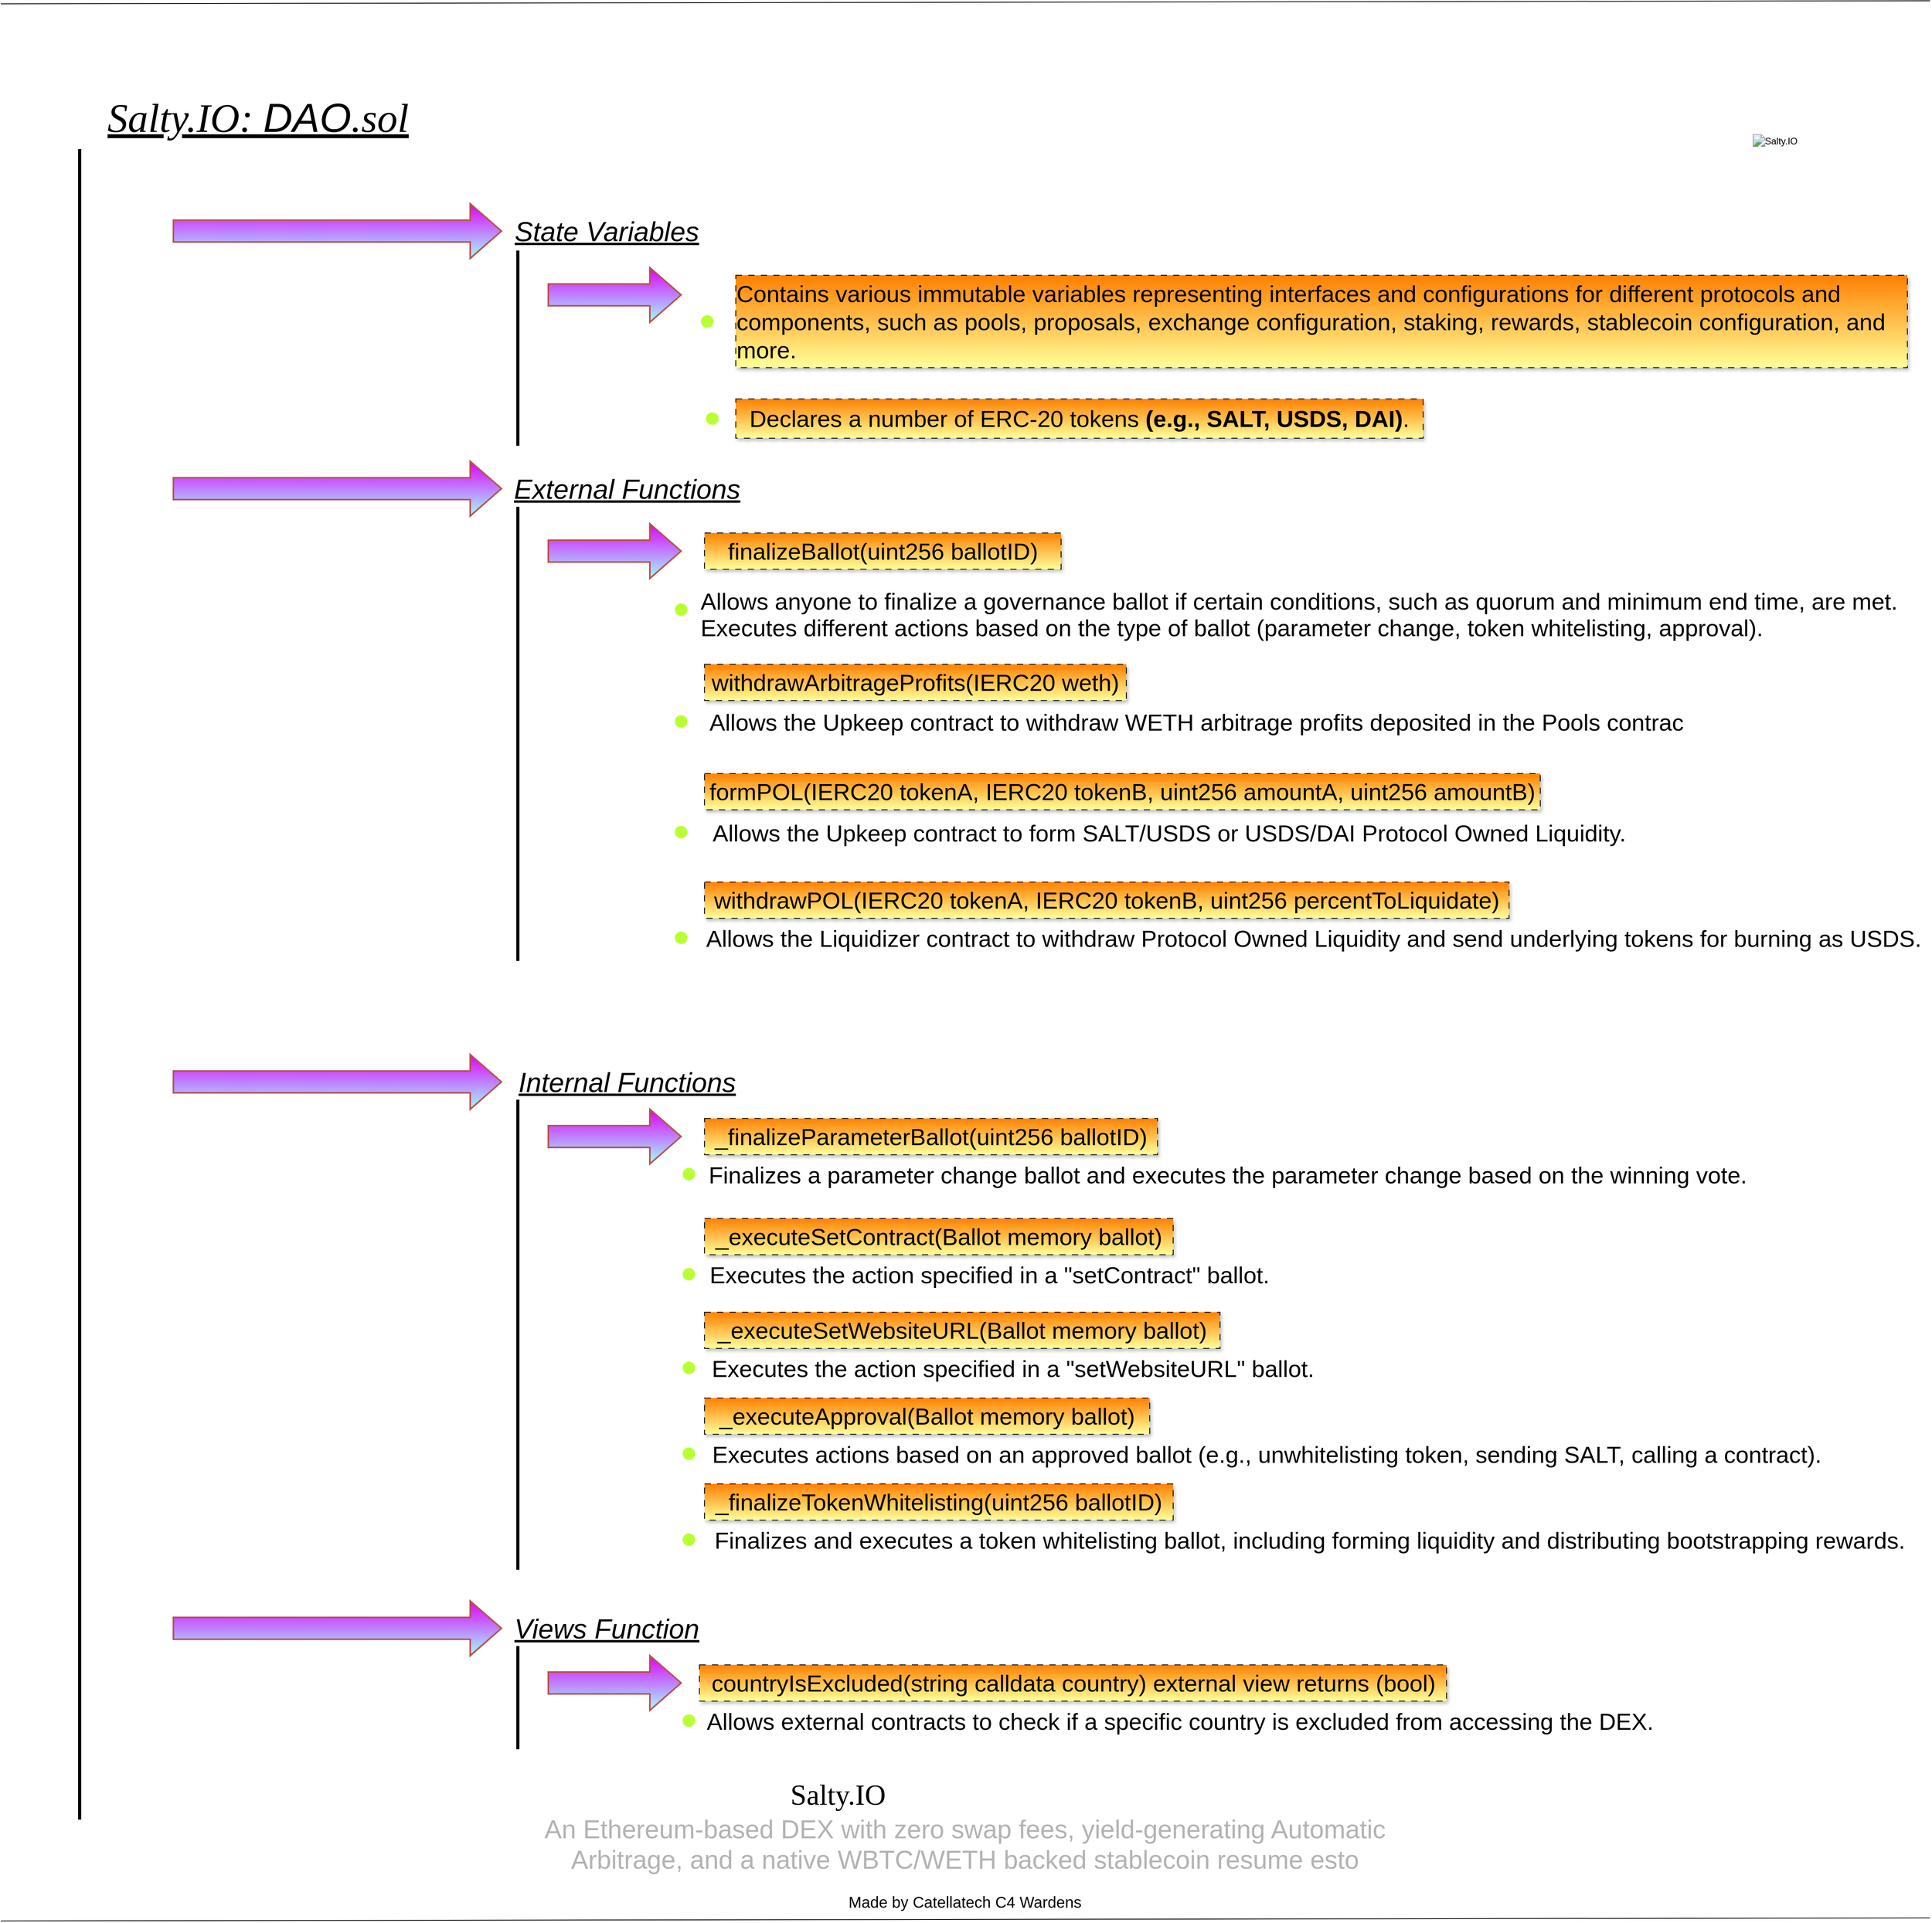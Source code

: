 <mxfile version="23.0.2" type="github">
  <diagram name="Página-1" id="WYHWb9xNBGUlFSOw_rcy">
    <mxGraphModel dx="4003" dy="1712" grid="1" gridSize="10" guides="1" tooltips="1" connect="1" arrows="1" fold="1" page="1" pageScale="1" pageWidth="827" pageHeight="1169" math="0" shadow="0">
      <root>
        <mxCell id="0" />
        <mxCell id="1" parent="0" />
        <mxCell id="pREkOzerDwGeRCU7FLr3-1" value="" style="html=1;shadow=0;align=center;verticalAlign=middle;shape=mxgraph.arrows2.arrow;dy=0.6;dx=40;direction=east;notch=0;rounded=0;fontFamily=Helvetica;fontSize=12;fontColor=default;fillColor=#DF00FF;gradientColor=#a0fefd;strokeColor=#b85450;strokeWidth=2;" vertex="1" parent="1">
          <mxGeometry x="-600" y="300" width="420" height="70" as="geometry" />
        </mxCell>
        <mxCell id="pREkOzerDwGeRCU7FLr3-2" value="&lt;div style=&quot;text-align: left;&quot;&gt;&lt;font style=&quot;font-size: 35px;&quot;&gt;&lt;i style=&quot;&quot;&gt;&lt;u style=&quot;&quot;&gt;State Variables&lt;/u&gt;&lt;/i&gt;&lt;/font&gt;&lt;br&gt;&lt;/div&gt;" style="rounded=0;whiteSpace=wrap;html=1;fontFamily=Helvetica;fontSize=11;fillColor=none;align=center;dashed=1;strokeWidth=3;strokeColor=none;" vertex="1" parent="1">
          <mxGeometry x="-170" y="312.24" width="250" height="45.52" as="geometry" />
        </mxCell>
        <mxCell id="pREkOzerDwGeRCU7FLr3-3" value="&lt;font style=&quot;font-size: 20px;&quot;&gt;Made by Catellatech C4 Wardens&lt;/font&gt;" style="text;html=1;strokeColor=none;fillColor=none;align=center;verticalAlign=middle;whiteSpace=wrap;rounded=0;" vertex="1" parent="1">
          <mxGeometry x="256" y="2450" width="314.5" height="50" as="geometry" />
        </mxCell>
        <mxCell id="pREkOzerDwGeRCU7FLr3-4" value="" style="endArrow=none;html=1;rounded=0;" edge="1" parent="1">
          <mxGeometry relative="1" as="geometry">
            <mxPoint x="-821" y="2499.87" as="sourcePoint" />
            <mxPoint x="1649" y="2496" as="targetPoint" />
            <Array as="points" />
          </mxGeometry>
        </mxCell>
        <mxCell id="pREkOzerDwGeRCU7FLr3-5" value="" style="resizable=0;html=1;whiteSpace=wrap;align=right;verticalAlign=bottom;" connectable="0" vertex="1" parent="pREkOzerDwGeRCU7FLr3-4">
          <mxGeometry x="1" relative="1" as="geometry" />
        </mxCell>
        <mxCell id="pREkOzerDwGeRCU7FLr3-6" value="" style="endArrow=none;html=1;rounded=0;" edge="1" parent="1">
          <mxGeometry relative="1" as="geometry">
            <mxPoint x="-821" y="43.87" as="sourcePoint" />
            <mxPoint x="1649" y="40" as="targetPoint" />
          </mxGeometry>
        </mxCell>
        <mxCell id="pREkOzerDwGeRCU7FLr3-7" value="" style="resizable=0;html=1;whiteSpace=wrap;align=right;verticalAlign=bottom;" connectable="0" vertex="1" parent="pREkOzerDwGeRCU7FLr3-6">
          <mxGeometry x="1" relative="1" as="geometry" />
        </mxCell>
        <mxCell id="pREkOzerDwGeRCU7FLr3-8" value="" style="line;strokeWidth=4;direction=south;html=1;" vertex="1" parent="1">
          <mxGeometry x="-729.5" y="230" width="19" height="2140" as="geometry" />
        </mxCell>
        <mxCell id="pREkOzerDwGeRCU7FLr3-9" value="" style="line;strokeWidth=4;direction=south;html=1;" vertex="1" parent="1">
          <mxGeometry x="-174" y="360" width="30" height="250" as="geometry" />
        </mxCell>
        <mxCell id="pREkOzerDwGeRCU7FLr3-10" value="" style="html=1;shadow=0;align=center;verticalAlign=middle;shape=mxgraph.arrows2.arrow;dy=0.6;dx=40;direction=east;notch=0;rounded=0;fontFamily=Helvetica;fontSize=12;fontColor=default;fillColor=#DF00FF;gradientColor=#a0fefd;strokeColor=#b85450;strokeWidth=2;" vertex="1" parent="1">
          <mxGeometry x="-120" y="381.81" width="170" height="70" as="geometry" />
        </mxCell>
        <mxCell id="pREkOzerDwGeRCU7FLr3-12" value="&lt;div style=&quot;text-align: left;&quot;&gt;&lt;font style=&quot;font-size: 52px;&quot; face=&quot;Verdana&quot;&gt;&lt;i&gt;&lt;u&gt;Salty.IO:&amp;nbsp;&lt;/u&gt;&lt;/i&gt;&lt;/font&gt;&lt;font style=&quot;font-size: 52px;&quot;&gt;&lt;i&gt;&lt;u&gt;DAO&lt;/u&gt;&lt;/i&gt;&lt;/font&gt;&lt;font style=&quot;font-size: 52px;&quot; face=&quot;Verdana&quot;&gt;&lt;i&gt;&lt;u&gt;.sol&lt;/u&gt;&lt;/i&gt;&lt;/font&gt;&lt;/div&gt;" style="rounded=0;whiteSpace=wrap;html=1;fontFamily=Helvetica;fontSize=11;fillColor=none;align=center;dashed=1;strokeWidth=3;strokeColor=none;" vertex="1" parent="1">
          <mxGeometry x="-733" y="140" width="483" height="100" as="geometry" />
        </mxCell>
        <mxCell id="pREkOzerDwGeRCU7FLr3-16" value="" style="shape=waypoint;sketch=0;fillStyle=solid;size=6;pointerEvents=1;points=[];fillColor=none;resizable=0;rotatable=0;perimeter=centerPerimeter;snapToPoint=1;rounded=0;strokeWidth=6;align=center;verticalAlign=middle;fontFamily=Helvetica;fontSize=11;fontColor=default;html=1;strokeColor=#B8FF33;" vertex="1" parent="1">
          <mxGeometry x="73.5" y="440.8" width="20" height="20" as="geometry" />
        </mxCell>
        <mxCell id="pREkOzerDwGeRCU7FLr3-22" value="&lt;div style=&quot;text-align: left; font-size: 30px;&quot;&gt;Contains various immutable variables representing interfaces and configurations for different protocols and components, such as pools, proposals, exchange configuration, staking, rewards, stablecoin configuration, and more.&lt;br&gt;&lt;/div&gt;" style="rounded=0;whiteSpace=wrap;html=1;fontFamily=Helvetica;fontSize=11;fillColor=#FF8000;align=center;strokeWidth=1;strokeColor=#000000;gradientColor=#FFFF99;glass=0;shadow=1;dashed=1;dashPattern=8 8;" vertex="1" parent="1">
          <mxGeometry x="120" y="391.6" width="1500" height="118.4" as="geometry" />
        </mxCell>
        <mxCell id="pREkOzerDwGeRCU7FLr3-38" value="&lt;div style=&quot;font-size: 30px;&quot;&gt;finalizeBallot(uint256 ballotID)&lt;br&gt;&lt;/div&gt;" style="rounded=0;whiteSpace=wrap;html=1;fontFamily=Helvetica;fontSize=11;fontColor=default;gradientColor=#FFFF99;fillColor=#FF8000;align=center;dashed=1;strokeWidth=1;strokeColor=#000000;glass=0;shadow=1;movable=1;resizable=1;rotatable=1;deletable=1;editable=1;locked=0;connectable=1;dashPattern=8 8;" vertex="1" parent="1">
          <mxGeometry x="80" y="721.81" width="456.5" height="46.38" as="geometry" />
        </mxCell>
        <mxCell id="pREkOzerDwGeRCU7FLr3-68" value="&lt;div style=&quot;&quot;&gt;&lt;div style=&quot;line-height: 19px;&quot;&gt;&lt;img alt=&quot;Salty.IO&quot; src=&quot;https://code4rena.com/_next/image?url=https://storage.googleapis.com/cdn-c4-uploads-v0/uploads/TEwB4jYYdhM.0&amp;amp;w=256&amp;amp;q=75&quot;&gt;&lt;br&gt;&lt;/div&gt;&lt;/div&gt;" style="text;html=1;strokeColor=none;fillColor=none;align=center;verticalAlign=middle;whiteSpace=wrap;rounded=0;" vertex="1" parent="1">
          <mxGeometry x="1340" y="100" width="221" height="240" as="geometry" />
        </mxCell>
        <mxCell id="pREkOzerDwGeRCU7FLr3-71" value="&lt;h1 style=&quot;border: none; background-image: none; background-position: initial; background-size: initial; background-repeat: initial; background-attachment: initial; background-origin: initial; background-clip: initial; box-sizing: border-box; margin: 0.25em 0px 0.25rem; padding: 0px; vertical-align: baseline; line-height: 28.8px; text-align: start;&quot; class=&quot;type__headline__xs&quot;&gt;&lt;font style=&quot;border-color: var(--border-color); font-size: 37px; font-weight: normal;&quot; face=&quot;Verdana&quot;&gt;&amp;nbsp; &amp;nbsp; &amp;nbsp; &amp;nbsp; &amp;nbsp; &amp;nbsp; &amp;nbsp; &amp;nbsp; &amp;nbsp; &amp;nbsp; &amp;nbsp; &amp;nbsp; &amp;nbsp; &amp;nbsp; &amp;nbsp; &amp;nbsp; &amp;nbsp; &amp;nbsp; Salty.IO&lt;/font&gt;&lt;/h1&gt;&lt;div style=&quot;font-size: 33px;&quot;&gt;&lt;/div&gt;&lt;font style=&quot;font-size: 33px;&quot;&gt;&lt;font color=&quot;#b3b3b3&quot;&gt;An Ethereum-based DEX with zero swap fees, yield-generating Automatic Arbitrage, and a native WBTC/WETH backed stablecoin resume esto &lt;/font&gt;&lt;br&gt;&lt;/font&gt;" style="text;html=1;strokeColor=none;fillColor=none;align=center;verticalAlign=middle;whiteSpace=wrap;rounded=0;fontSize=11;fontFamily=Helvetica;fontColor=default;" vertex="1" parent="1">
          <mxGeometry x="-144" y="2300" width="1115" height="160" as="geometry" />
        </mxCell>
        <mxCell id="pREkOzerDwGeRCU7FLr3-72" value="" style="shape=waypoint;sketch=0;fillStyle=solid;size=6;pointerEvents=1;points=[];fillColor=none;resizable=0;rotatable=0;perimeter=centerPerimeter;snapToPoint=1;rounded=0;strokeWidth=6;align=center;verticalAlign=middle;fontFamily=Helvetica;fontSize=11;fontColor=default;html=1;strokeColor=#B8FF33;" vertex="1" parent="1">
          <mxGeometry x="80" y="565.2" width="20" height="20" as="geometry" />
        </mxCell>
        <mxCell id="pREkOzerDwGeRCU7FLr3-75" value="&lt;div style=&quot;text-align: left; font-size: 30px;&quot;&gt;Declares a number of ERC-20 tokens &lt;b&gt;(e.g., SALT, USDS, DAI)&lt;/b&gt;.&lt;br&gt;&lt;/div&gt;" style="rounded=0;whiteSpace=wrap;html=1;fontFamily=Helvetica;fontSize=11;fillColor=#FF8000;align=center;strokeWidth=1;strokeColor=#000000;gradientColor=#FFFF99;glass=0;shadow=1;dashed=1;dashPattern=8 8;" vertex="1" parent="1">
          <mxGeometry x="120" y="550" width="880" height="50.41" as="geometry" />
        </mxCell>
        <mxCell id="pREkOzerDwGeRCU7FLr3-78" value="" style="html=1;shadow=0;align=center;verticalAlign=middle;shape=mxgraph.arrows2.arrow;dy=0.6;dx=40;direction=east;notch=0;rounded=0;fontFamily=Helvetica;fontSize=12;fontColor=default;fillColor=#DF00FF;gradientColor=#a0fefd;strokeColor=#b85450;strokeWidth=2;" vertex="1" parent="1">
          <mxGeometry x="-600" y="630" width="420" height="70" as="geometry" />
        </mxCell>
        <mxCell id="pREkOzerDwGeRCU7FLr3-79" value="&lt;div style=&quot;text-align: left;&quot;&gt;&lt;i&gt;&lt;font style=&quot;font-size: 35px;&quot;&gt;&lt;u&gt;External Functions&lt;/u&gt;&lt;/font&gt;&lt;/i&gt;&lt;br&gt;&lt;/div&gt;" style="rounded=0;whiteSpace=wrap;html=1;fontFamily=Helvetica;fontSize=11;fillColor=none;align=center;dashed=1;strokeWidth=3;strokeColor=none;" vertex="1" parent="1">
          <mxGeometry x="-174" y="642.24" width="310" height="45.52" as="geometry" />
        </mxCell>
        <mxCell id="pREkOzerDwGeRCU7FLr3-80" value="" style="line;strokeWidth=4;direction=south;html=1;" vertex="1" parent="1">
          <mxGeometry x="-174" y="688.19" width="30" height="581.81" as="geometry" />
        </mxCell>
        <mxCell id="pREkOzerDwGeRCU7FLr3-81" value="" style="html=1;shadow=0;align=center;verticalAlign=middle;shape=mxgraph.arrows2.arrow;dy=0.6;dx=40;direction=east;notch=0;rounded=0;fontFamily=Helvetica;fontSize=12;fontColor=default;fillColor=#DF00FF;gradientColor=#a0fefd;strokeColor=#b85450;strokeWidth=2;" vertex="1" parent="1">
          <mxGeometry x="-120" y="710" width="170" height="70" as="geometry" />
        </mxCell>
        <mxCell id="pREkOzerDwGeRCU7FLr3-82" value="&lt;h1 style=&quot;text-align: left; background-image: none; background-position: initial; background-size: initial; background-repeat: initial; background-attachment: initial; background-origin: initial; background-clip: initial; border: none; box-sizing: border-box; margin: 0.25em 0px 0.25rem; padding: 0px; vertical-align: baseline; line-height: 115%; font-size: 30px;&quot; class=&quot;type__headline__xs&quot;&gt;&lt;span style=&quot;font-weight: normal;&quot;&gt;Allows anyone to finalize a governance ballot if certain conditions, such as quorum and minimum end time, are met. Executes different actions based on the type of ballot (parameter change, token whitelisting, approval).&lt;/span&gt;&lt;br&gt;&lt;/h1&gt;" style="text;html=1;strokeColor=none;fillColor=none;align=center;verticalAlign=middle;whiteSpace=wrap;rounded=0;" vertex="1" parent="1">
          <mxGeometry x="73.5" y="780" width="1566.5" height="90" as="geometry" />
        </mxCell>
        <mxCell id="pREkOzerDwGeRCU7FLr3-88" value="" style="shape=waypoint;sketch=0;fillStyle=solid;size=6;pointerEvents=1;points=[];fillColor=none;resizable=0;rotatable=0;perimeter=centerPerimeter;snapToPoint=1;rounded=0;strokeWidth=6;align=center;verticalAlign=middle;fontFamily=Helvetica;fontSize=11;fontColor=default;html=1;strokeColor=#B8FF33;" vertex="1" parent="1">
          <mxGeometry x="40" y="1095" width="20" height="20" as="geometry" />
        </mxCell>
        <mxCell id="pREkOzerDwGeRCU7FLr3-94" value="" style="shape=waypoint;sketch=0;fillStyle=solid;size=6;pointerEvents=1;points=[];fillColor=none;resizable=0;rotatable=0;perimeter=centerPerimeter;snapToPoint=1;rounded=0;strokeWidth=6;align=center;verticalAlign=middle;fontFamily=Helvetica;fontSize=11;fontColor=default;html=1;strokeColor=#B8FF33;" vertex="1" parent="1">
          <mxGeometry x="40" y="810" width="20" height="20" as="geometry" />
        </mxCell>
        <mxCell id="pREkOzerDwGeRCU7FLr3-95" value="&lt;div style=&quot;font-size: 30px;&quot;&gt;withdrawArbitrageProfits(IERC20 weth)&lt;br&gt;&lt;/div&gt;" style="rounded=0;whiteSpace=wrap;html=1;fontFamily=Helvetica;fontSize=11;fontColor=default;gradientColor=#FFFF99;fillColor=#FF8000;align=center;dashed=1;strokeWidth=1;strokeColor=#000000;glass=0;shadow=1;movable=1;resizable=1;rotatable=1;deletable=1;editable=1;locked=0;connectable=1;dashPattern=8 8;" vertex="1" parent="1">
          <mxGeometry x="80" y="890" width="540" height="46.38" as="geometry" />
        </mxCell>
        <mxCell id="pREkOzerDwGeRCU7FLr3-96" value="&lt;h1 style=&quot;text-align: left; background-image: none; background-position: initial; background-size: initial; background-repeat: initial; background-attachment: initial; background-origin: initial; background-clip: initial; border: none; box-sizing: border-box; margin: 0.25em 0px 0.25rem; padding: 0px; vertical-align: baseline; line-height: 115%; font-size: 30px;&quot; class=&quot;type__headline__xs&quot;&gt;&lt;span style=&quot;font-weight: normal;&quot;&gt; Allows the Upkeep contract to withdraw WETH arbitrage profits deposited in the Pools contrac&lt;/span&gt;&lt;br&gt;&lt;/h1&gt;" style="text;html=1;strokeColor=none;fillColor=none;align=center;verticalAlign=middle;whiteSpace=wrap;rounded=0;" vertex="1" parent="1">
          <mxGeometry x="80" y="938.19" width="1260" height="50" as="geometry" />
        </mxCell>
        <mxCell id="pREkOzerDwGeRCU7FLr3-97" value="" style="shape=waypoint;sketch=0;fillStyle=solid;size=6;pointerEvents=1;points=[];fillColor=none;resizable=0;rotatable=0;perimeter=centerPerimeter;snapToPoint=1;rounded=0;strokeWidth=6;align=center;verticalAlign=middle;fontFamily=Helvetica;fontSize=11;fontColor=default;html=1;strokeColor=#B8FF33;" vertex="1" parent="1">
          <mxGeometry x="40" y="953.19" width="20" height="20" as="geometry" />
        </mxCell>
        <mxCell id="pREkOzerDwGeRCU7FLr3-98" value="&lt;div style=&quot;font-size: 30px;&quot;&gt;formPOL(IERC20 tokenA, IERC20 tokenB, uint256 amountA, uint256 amountB)&lt;br&gt;&lt;/div&gt;" style="rounded=0;whiteSpace=wrap;html=1;fontFamily=Helvetica;fontSize=11;fontColor=default;gradientColor=#FFFF99;fillColor=#FF8000;align=center;dashed=1;strokeWidth=1;strokeColor=#000000;glass=0;shadow=1;movable=1;resizable=1;rotatable=1;deletable=1;editable=1;locked=0;connectable=1;dashPattern=8 8;" vertex="1" parent="1">
          <mxGeometry x="80" y="1030" width="1070" height="46.38" as="geometry" />
        </mxCell>
        <mxCell id="pREkOzerDwGeRCU7FLr3-99" value="&lt;h1 style=&quot;text-align: left; background-image: none; background-position: initial; background-size: initial; background-repeat: initial; background-attachment: initial; background-origin: initial; background-clip: initial; border: none; box-sizing: border-box; margin: 0.25em 0px 0.25rem; padding: 0px; vertical-align: baseline; line-height: 115%; font-size: 30px;&quot; class=&quot;type__headline__xs&quot;&gt;&lt;span style=&quot;font-weight: normal;&quot;&gt;Allows the Upkeep contract to form SALT/USDS or USDS/DAI Protocol Owned Liquidity.&lt;/span&gt;&lt;br&gt;&lt;/h1&gt;" style="text;html=1;strokeColor=none;fillColor=none;align=center;verticalAlign=middle;whiteSpace=wrap;rounded=0;" vertex="1" parent="1">
          <mxGeometry x="80" y="1085" width="1190" height="40" as="geometry" />
        </mxCell>
        <mxCell id="pREkOzerDwGeRCU7FLr3-100" value="&lt;div style=&quot;font-size: 30px;&quot;&gt;withdrawPOL(IERC20 tokenA, IERC20 tokenB, uint256 percentToLiquidate)&lt;br&gt;&lt;/div&gt;" style="rounded=0;whiteSpace=wrap;html=1;fontFamily=Helvetica;fontSize=11;fontColor=default;gradientColor=#FFFF99;fillColor=#FF8000;align=center;dashed=1;strokeWidth=1;strokeColor=#000000;glass=0;shadow=1;movable=1;resizable=1;rotatable=1;deletable=1;editable=1;locked=0;connectable=1;dashPattern=8 8;" vertex="1" parent="1">
          <mxGeometry x="80" y="1169" width="1030" height="46.38" as="geometry" />
        </mxCell>
        <mxCell id="pREkOzerDwGeRCU7FLr3-101" value="&lt;h1 style=&quot;text-align: left; background-image: none; background-position: initial; background-size: initial; background-repeat: initial; background-attachment: initial; background-origin: initial; background-clip: initial; border: none; box-sizing: border-box; margin: 0.25em 0px 0.25rem; padding: 0px; vertical-align: baseline; line-height: 115%; font-size: 30px;&quot; class=&quot;type__headline__xs&quot;&gt;&lt;span style=&quot;font-weight: normal;&quot;&gt;Allows the Liquidizer contract to withdraw Protocol Owned Liquidity and send underlying tokens for burning as USDS.&lt;/span&gt;&lt;br&gt;&lt;/h1&gt;" style="text;html=1;strokeColor=none;fillColor=none;align=center;verticalAlign=middle;whiteSpace=wrap;rounded=0;" vertex="1" parent="1">
          <mxGeometry x="80" y="1215.38" width="1560" height="50" as="geometry" />
        </mxCell>
        <mxCell id="pREkOzerDwGeRCU7FLr3-102" value="" style="shape=waypoint;sketch=0;fillStyle=solid;size=6;pointerEvents=1;points=[];fillColor=none;resizable=0;rotatable=0;perimeter=centerPerimeter;snapToPoint=1;rounded=0;strokeWidth=6;align=center;verticalAlign=middle;fontFamily=Helvetica;fontSize=11;fontColor=default;html=1;strokeColor=#B8FF33;" vertex="1" parent="1">
          <mxGeometry x="40" y="1230.38" width="20" height="20" as="geometry" />
        </mxCell>
        <mxCell id="pREkOzerDwGeRCU7FLr3-104" value="" style="html=1;shadow=0;align=center;verticalAlign=middle;shape=mxgraph.arrows2.arrow;dy=0.6;dx=40;direction=east;notch=0;rounded=0;fontFamily=Helvetica;fontSize=12;fontColor=default;fillColor=#DF00FF;gradientColor=#a0fefd;strokeColor=#b85450;strokeWidth=2;" vertex="1" parent="1">
          <mxGeometry x="-600" y="1390" width="420" height="70" as="geometry" />
        </mxCell>
        <mxCell id="pREkOzerDwGeRCU7FLr3-105" value="&lt;div style=&quot;text-align: left;&quot;&gt;&lt;font style=&quot;font-size: 35px;&quot;&gt;&lt;i&gt;&lt;u&gt;Internal Functions&lt;/u&gt;&lt;/i&gt;&lt;/font&gt;&lt;br&gt;&lt;/div&gt;" style="rounded=0;whiteSpace=wrap;html=1;fontFamily=Helvetica;fontSize=11;fillColor=none;align=center;dashed=1;strokeWidth=3;strokeColor=none;" vertex="1" parent="1">
          <mxGeometry x="-174" y="1402.24" width="310" height="45.52" as="geometry" />
        </mxCell>
        <mxCell id="pREkOzerDwGeRCU7FLr3-106" value="" style="line;strokeWidth=4;direction=south;html=1;" vertex="1" parent="1">
          <mxGeometry x="-174" y="1447.76" width="30" height="602.24" as="geometry" />
        </mxCell>
        <mxCell id="pREkOzerDwGeRCU7FLr3-107" value="" style="html=1;shadow=0;align=center;verticalAlign=middle;shape=mxgraph.arrows2.arrow;dy=0.6;dx=40;direction=east;notch=0;rounded=0;fontFamily=Helvetica;fontSize=12;fontColor=default;fillColor=#DF00FF;gradientColor=#a0fefd;strokeColor=#b85450;strokeWidth=2;" vertex="1" parent="1">
          <mxGeometry x="-120" y="1460" width="170" height="70" as="geometry" />
        </mxCell>
        <mxCell id="pREkOzerDwGeRCU7FLr3-108" value="" style="shape=waypoint;sketch=0;fillStyle=solid;size=6;pointerEvents=1;points=[];fillColor=none;resizable=0;rotatable=0;perimeter=centerPerimeter;snapToPoint=1;rounded=0;strokeWidth=6;align=center;verticalAlign=middle;fontFamily=Helvetica;fontSize=11;fontColor=default;html=1;strokeColor=#B8FF33;" vertex="1" parent="1">
          <mxGeometry x="50" y="1533.19" width="20" height="20" as="geometry" />
        </mxCell>
        <mxCell id="pREkOzerDwGeRCU7FLr3-109" value="" style="shape=waypoint;sketch=0;fillStyle=solid;size=6;pointerEvents=1;points=[];fillColor=none;resizable=0;rotatable=0;perimeter=centerPerimeter;snapToPoint=1;rounded=0;strokeWidth=6;align=center;verticalAlign=middle;fontFamily=Helvetica;fontSize=11;fontColor=default;html=1;strokeColor=#B8FF33;" vertex="1" parent="1">
          <mxGeometry x="50" y="1661.38" width="20" height="20" as="geometry" />
        </mxCell>
        <mxCell id="pREkOzerDwGeRCU7FLr3-110" value="" style="shape=waypoint;sketch=0;fillStyle=solid;size=6;pointerEvents=1;points=[];fillColor=none;resizable=0;rotatable=0;perimeter=centerPerimeter;snapToPoint=1;rounded=0;strokeWidth=6;align=center;verticalAlign=middle;fontFamily=Helvetica;fontSize=11;fontColor=default;html=1;strokeColor=#B8FF33;" vertex="1" parent="1">
          <mxGeometry x="50" y="1781.38" width="20" height="20" as="geometry" />
        </mxCell>
        <mxCell id="pREkOzerDwGeRCU7FLr3-111" value="" style="shape=waypoint;sketch=0;fillStyle=solid;size=6;pointerEvents=1;points=[];fillColor=none;resizable=0;rotatable=0;perimeter=centerPerimeter;snapToPoint=1;rounded=0;strokeWidth=6;align=center;verticalAlign=middle;fontFamily=Helvetica;fontSize=11;fontColor=default;html=1;strokeColor=#B8FF33;" vertex="1" parent="1">
          <mxGeometry x="50" y="2001.38" width="20" height="20" as="geometry" />
        </mxCell>
        <mxCell id="pREkOzerDwGeRCU7FLr3-112" value="" style="shape=waypoint;sketch=0;fillStyle=solid;size=6;pointerEvents=1;points=[];fillColor=none;resizable=0;rotatable=0;perimeter=centerPerimeter;snapToPoint=1;rounded=0;strokeWidth=6;align=center;verticalAlign=middle;fontFamily=Helvetica;fontSize=11;fontColor=default;html=1;strokeColor=#B8FF33;" vertex="1" parent="1">
          <mxGeometry x="50" y="1891.38" width="20" height="20" as="geometry" />
        </mxCell>
        <mxCell id="pREkOzerDwGeRCU7FLr3-113" value="&lt;div style=&quot;font-size: 30px;&quot;&gt;_finalizeParameterBallot(uint256 ballotID)&lt;br&gt;&lt;/div&gt;" style="rounded=0;whiteSpace=wrap;html=1;fontFamily=Helvetica;fontSize=11;fontColor=default;gradientColor=#FFFF99;fillColor=#FF8000;align=center;dashed=1;strokeWidth=1;strokeColor=#000000;glass=0;shadow=1;movable=1;resizable=1;rotatable=1;deletable=1;editable=1;locked=0;connectable=1;dashPattern=8 8;" vertex="1" parent="1">
          <mxGeometry x="80" y="1471.81" width="580" height="46.38" as="geometry" />
        </mxCell>
        <mxCell id="pREkOzerDwGeRCU7FLr3-114" value="&lt;h1 style=&quot;text-align: left; background-image: none; background-position: initial; background-size: initial; background-repeat: initial; background-attachment: initial; background-origin: initial; background-clip: initial; border: none; box-sizing: border-box; margin: 0.25em 0px 0.25rem; padding: 0px; vertical-align: baseline; line-height: 115%; font-size: 30px;&quot; class=&quot;type__headline__xs&quot;&gt;&lt;span style=&quot;font-weight: normal;&quot;&gt;Finalizes a parameter change ballot and executes the parameter change based on the winning vote.&lt;/span&gt;&lt;br&gt;&lt;/h1&gt;" style="text;html=1;strokeColor=none;fillColor=none;align=center;verticalAlign=middle;whiteSpace=wrap;rounded=0;" vertex="1" parent="1">
          <mxGeometry x="80" y="1518.19" width="1340.25" height="50" as="geometry" />
        </mxCell>
        <mxCell id="pREkOzerDwGeRCU7FLr3-115" value="&lt;div style=&quot;font-size: 30px;&quot;&gt;_executeSetContract(Ballot memory ballot)&lt;br&gt;&lt;/div&gt;" style="rounded=0;whiteSpace=wrap;html=1;fontFamily=Helvetica;fontSize=11;fontColor=default;gradientColor=#FFFF99;fillColor=#FF8000;align=center;dashed=1;strokeWidth=1;strokeColor=#000000;glass=0;shadow=1;movable=1;resizable=1;rotatable=1;deletable=1;editable=1;locked=0;connectable=1;dashPattern=8 8;" vertex="1" parent="1">
          <mxGeometry x="80" y="1600" width="600" height="46.38" as="geometry" />
        </mxCell>
        <mxCell id="pREkOzerDwGeRCU7FLr3-116" value="&lt;h1 style=&quot;text-align: left; background-image: none; background-position: initial; background-size: initial; background-repeat: initial; background-attachment: initial; background-origin: initial; background-clip: initial; border: none; box-sizing: border-box; margin: 0.25em 0px 0.25rem; padding: 0px; vertical-align: baseline; line-height: 115%; font-size: 30px;&quot; class=&quot;type__headline__xs&quot;&gt;&lt;span style=&quot;font-weight: normal;&quot;&gt;Executes the action specified in a &quot;setContract&quot; ballot.&lt;/span&gt;&lt;br&gt;&lt;/h1&gt;" style="text;html=1;strokeColor=none;fillColor=none;align=center;verticalAlign=middle;whiteSpace=wrap;rounded=0;" vertex="1" parent="1">
          <mxGeometry x="80" y="1646.38" width="730.25" height="50" as="geometry" />
        </mxCell>
        <mxCell id="pREkOzerDwGeRCU7FLr3-117" value="&lt;div style=&quot;font-size: 30px;&quot;&gt;_executeSetWebsiteURL(Ballot memory ballot)&lt;br&gt;&lt;/div&gt;" style="rounded=0;whiteSpace=wrap;html=1;fontFamily=Helvetica;fontSize=11;fontColor=default;gradientColor=#FFFF99;fillColor=#FF8000;align=center;dashed=1;strokeWidth=1;strokeColor=#000000;glass=0;shadow=1;movable=1;resizable=1;rotatable=1;deletable=1;editable=1;locked=0;connectable=1;dashPattern=8 8;" vertex="1" parent="1">
          <mxGeometry x="80" y="1720" width="660" height="46.38" as="geometry" />
        </mxCell>
        <mxCell id="pREkOzerDwGeRCU7FLr3-118" value="&lt;h1 style=&quot;text-align: left; background-image: none; background-position: initial; background-size: initial; background-repeat: initial; background-attachment: initial; background-origin: initial; background-clip: initial; border: none; box-sizing: border-box; margin: 0.25em 0px 0.25rem; padding: 0px; vertical-align: baseline; line-height: 115%; font-size: 30px;&quot; class=&quot;type__headline__xs&quot;&gt;&lt;span style=&quot;font-weight: normal;&quot;&gt;Executes the action specified in a &quot;setWebsiteURL&quot; ballot.&lt;/span&gt;&lt;br&gt;&lt;/h1&gt;" style="text;html=1;strokeColor=none;fillColor=none;align=center;verticalAlign=middle;whiteSpace=wrap;rounded=0;" vertex="1" parent="1">
          <mxGeometry x="80" y="1766.38" width="790.25" height="50" as="geometry" />
        </mxCell>
        <mxCell id="pREkOzerDwGeRCU7FLr3-119" value="&lt;div style=&quot;font-size: 30px;&quot;&gt;_executeApproval(Ballot memory ballot)&lt;br&gt;&lt;/div&gt;" style="rounded=0;whiteSpace=wrap;html=1;fontFamily=Helvetica;fontSize=11;fontColor=default;gradientColor=#FFFF99;fillColor=#FF8000;align=center;dashed=1;strokeWidth=1;strokeColor=#000000;glass=0;shadow=1;movable=1;resizable=1;rotatable=1;deletable=1;editable=1;locked=0;connectable=1;dashPattern=8 8;" vertex="1" parent="1">
          <mxGeometry x="80" y="1830" width="570" height="46.38" as="geometry" />
        </mxCell>
        <mxCell id="pREkOzerDwGeRCU7FLr3-120" value="&lt;h1 style=&quot;text-align: left; background-image: none; background-position: initial; background-size: initial; background-repeat: initial; background-attachment: initial; background-origin: initial; background-clip: initial; border: none; box-sizing: border-box; margin: 0.25em 0px 0.25rem; padding: 0px; vertical-align: baseline; line-height: 115%; font-size: 30px;&quot; class=&quot;type__headline__xs&quot;&gt;&lt;span style=&quot;font-weight: normal;&quot;&gt;Executes actions based on an approved ballot (e.g., unwhitelisting token, sending SALT, calling a contract).&lt;/span&gt;&lt;br&gt;&lt;/h1&gt;" style="text;html=1;strokeColor=none;fillColor=none;align=center;verticalAlign=middle;whiteSpace=wrap;rounded=0;" vertex="1" parent="1">
          <mxGeometry x="80" y="1876.38" width="1440" height="50" as="geometry" />
        </mxCell>
        <mxCell id="pREkOzerDwGeRCU7FLr3-121" value="&lt;div style=&quot;font-size: 30px;&quot;&gt;_finalizeTokenWhitelisting(uint256 ballotID)&lt;br&gt;&lt;/div&gt;" style="rounded=0;whiteSpace=wrap;html=1;fontFamily=Helvetica;fontSize=11;fontColor=default;gradientColor=#FFFF99;fillColor=#FF8000;align=center;dashed=1;strokeWidth=1;strokeColor=#000000;glass=0;shadow=1;movable=1;resizable=1;rotatable=1;deletable=1;editable=1;locked=0;connectable=1;dashPattern=8 8;" vertex="1" parent="1">
          <mxGeometry x="80" y="1940" width="600" height="46.38" as="geometry" />
        </mxCell>
        <mxCell id="pREkOzerDwGeRCU7FLr3-122" value="&lt;h1 style=&quot;text-align: left; background-image: none; background-position: initial; background-size: initial; background-repeat: initial; background-attachment: initial; background-origin: initial; background-clip: initial; border: none; box-sizing: border-box; margin: 0.25em 0px 0.25rem; padding: 0px; vertical-align: baseline; line-height: 115%; font-size: 30px;&quot; class=&quot;type__headline__xs&quot;&gt;&lt;span style=&quot;font-weight: normal;&quot;&gt;Finalizes and executes a token whitelisting ballot, including forming liquidity and distributing bootstrapping rewards.&lt;/span&gt;&lt;br&gt;&lt;/h1&gt;" style="text;html=1;strokeColor=none;fillColor=none;align=center;verticalAlign=middle;whiteSpace=wrap;rounded=0;" vertex="1" parent="1">
          <mxGeometry x="80" y="1986.38" width="1550" height="50" as="geometry" />
        </mxCell>
        <mxCell id="pREkOzerDwGeRCU7FLr3-123" value="" style="html=1;shadow=0;align=center;verticalAlign=middle;shape=mxgraph.arrows2.arrow;dy=0.6;dx=40;direction=east;notch=0;rounded=0;fontFamily=Helvetica;fontSize=12;fontColor=default;fillColor=#DF00FF;gradientColor=#a0fefd;strokeColor=#b85450;strokeWidth=2;" vertex="1" parent="1">
          <mxGeometry x="-600" y="2090" width="420" height="70" as="geometry" />
        </mxCell>
        <mxCell id="pREkOzerDwGeRCU7FLr3-124" value="&lt;div style=&quot;text-align: left;&quot;&gt;&lt;font style=&quot;font-size: 35px;&quot;&gt;&lt;i&gt;&lt;u&gt;Views Function&lt;/u&gt;&lt;/i&gt;&lt;/font&gt;&lt;br&gt;&lt;/div&gt;" style="rounded=0;whiteSpace=wrap;html=1;fontFamily=Helvetica;fontSize=11;fillColor=none;align=center;dashed=1;strokeWidth=3;strokeColor=none;" vertex="1" parent="1">
          <mxGeometry x="-170" y="2102.24" width="250" height="45.52" as="geometry" />
        </mxCell>
        <mxCell id="pREkOzerDwGeRCU7FLr3-125" value="" style="line;strokeWidth=4;direction=south;html=1;" vertex="1" parent="1">
          <mxGeometry x="-174" y="2147.76" width="30" height="132.24" as="geometry" />
        </mxCell>
        <mxCell id="pREkOzerDwGeRCU7FLr3-126" value="" style="html=1;shadow=0;align=center;verticalAlign=middle;shape=mxgraph.arrows2.arrow;dy=0.6;dx=40;direction=east;notch=0;rounded=0;fontFamily=Helvetica;fontSize=12;fontColor=default;fillColor=#DF00FF;gradientColor=#a0fefd;strokeColor=#b85450;strokeWidth=2;" vertex="1" parent="1">
          <mxGeometry x="-120" y="2160" width="170" height="70" as="geometry" />
        </mxCell>
        <mxCell id="pREkOzerDwGeRCU7FLr3-127" value="&lt;div style=&quot;font-size: 30px;&quot;&gt;countryIsExcluded(string calldata country) external view returns (bool)&lt;br&gt;&lt;/div&gt;" style="rounded=0;whiteSpace=wrap;html=1;fontFamily=Helvetica;fontSize=11;fontColor=default;gradientColor=#FFFF99;fillColor=#FF8000;align=center;dashed=1;strokeWidth=1;strokeColor=#000000;glass=0;shadow=1;movable=1;resizable=1;rotatable=1;deletable=1;editable=1;locked=0;connectable=1;dashPattern=8 8;" vertex="1" parent="1">
          <mxGeometry x="73.5" y="2171.81" width="956.5" height="46.38" as="geometry" />
        </mxCell>
        <mxCell id="pREkOzerDwGeRCU7FLr3-128" value="" style="shape=waypoint;sketch=0;fillStyle=solid;size=6;pointerEvents=1;points=[];fillColor=none;resizable=0;rotatable=0;perimeter=centerPerimeter;snapToPoint=1;rounded=0;strokeWidth=6;align=center;verticalAlign=middle;fontFamily=Helvetica;fontSize=11;fontColor=default;html=1;strokeColor=#B8FF33;" vertex="1" parent="1">
          <mxGeometry x="50" y="2233.19" width="20" height="20" as="geometry" />
        </mxCell>
        <mxCell id="pREkOzerDwGeRCU7FLr3-129" value="&lt;h1 style=&quot;text-align: left; background-image: none; background-position: initial; background-size: initial; background-repeat: initial; background-attachment: initial; background-origin: initial; background-clip: initial; border: none; box-sizing: border-box; margin: 0.25em 0px 0.25rem; padding: 0px; vertical-align: baseline; line-height: 115%; font-size: 30px;&quot; class=&quot;type__headline__xs&quot;&gt;&lt;span style=&quot;font-weight: normal;&quot;&gt;Allows external contracts to check if a specific country is excluded from accessing the DEX.&lt;/span&gt;&lt;br&gt;&lt;/h1&gt;" style="text;html=1;strokeColor=none;fillColor=none;align=center;verticalAlign=middle;whiteSpace=wrap;rounded=0;" vertex="1" parent="1">
          <mxGeometry x="73.5" y="2218.19" width="1230" height="50" as="geometry" />
        </mxCell>
      </root>
    </mxGraphModel>
  </diagram>
</mxfile>
